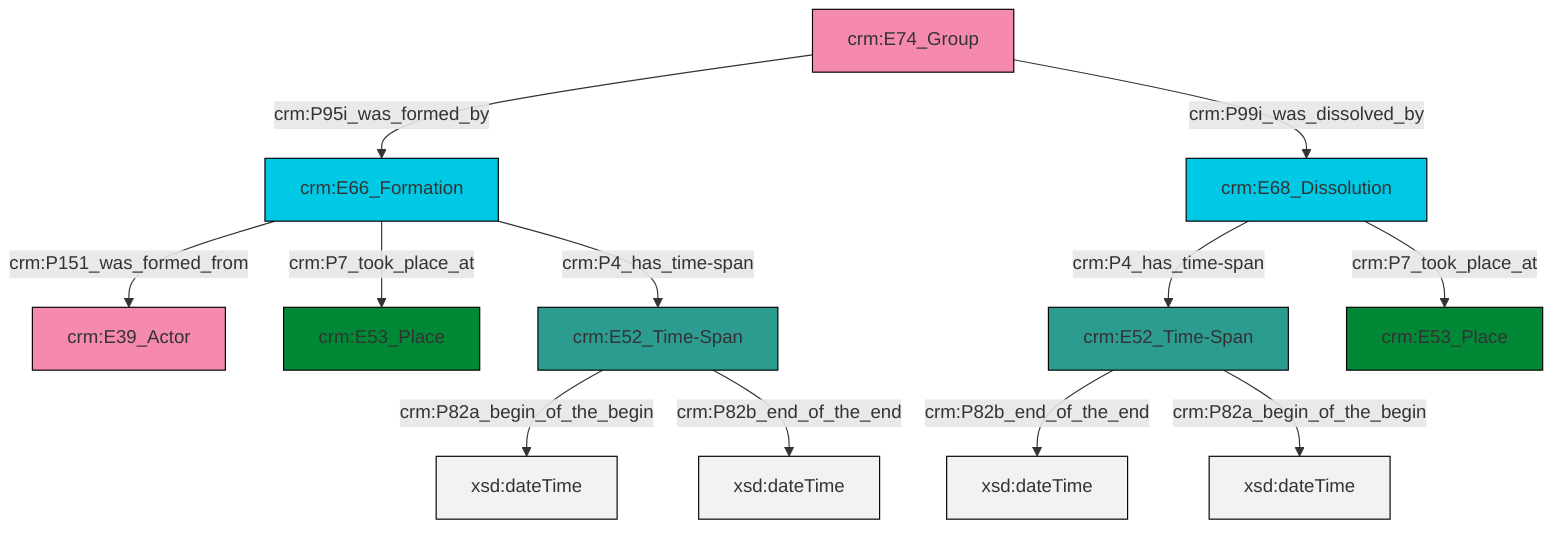 graph TD
classDef Literal fill:#f2f2f2,stroke:#000000;
classDef CRM_Entity fill:#FFFFFF,stroke:#000000;
classDef Temporal_Entity fill:#00C9E6, stroke:#000000;
classDef Type fill:#E18312, stroke:#000000;
classDef Time-Span fill:#2C9C91, stroke:#000000;
classDef Appellation fill:#FFEB7F, stroke:#000000;
classDef Place fill:#008836, stroke:#000000;
classDef Persistent_Item fill:#B266B2, stroke:#000000;
classDef Conceptual_Object fill:#FFD700, stroke:#000000;
classDef Physical_Thing fill:#D2B48C, stroke:#000000;
classDef Actor fill:#f58aad, stroke:#000000;
classDef PC_Classes fill:#4ce600, stroke:#000000;
classDef Multi fill:#cccccc,stroke:#000000;

4["crm:E66_Formation"]:::Temporal_Entity -->|crm:P151_was_formed_from| 0["crm:E39_Actor"]:::Actor
5["crm:E52_Time-Span"]:::Time-Span -->|crm:P82b_end_of_the_end| 6[xsd:dateTime]:::Literal
4["crm:E66_Formation"]:::Temporal_Entity -->|crm:P7_took_place_at| 2["crm:E53_Place"]:::Place
4["crm:E66_Formation"]:::Temporal_Entity -->|crm:P4_has_time-span| 7["crm:E52_Time-Span"]:::Time-Span
7["crm:E52_Time-Span"]:::Time-Span -->|crm:P82a_begin_of_the_begin| 9[xsd:dateTime]:::Literal
10["crm:E74_Group"]:::Actor -->|crm:P95i_was_formed_by| 4["crm:E66_Formation"]:::Temporal_Entity
7["crm:E52_Time-Span"]:::Time-Span -->|crm:P82b_end_of_the_end| 14[xsd:dateTime]:::Literal
10["crm:E74_Group"]:::Actor -->|crm:P99i_was_dissolved_by| 16["crm:E68_Dissolution"]:::Temporal_Entity
5["crm:E52_Time-Span"]:::Time-Span -->|crm:P82a_begin_of_the_begin| 17[xsd:dateTime]:::Literal
16["crm:E68_Dissolution"]:::Temporal_Entity -->|crm:P4_has_time-span| 5["crm:E52_Time-Span"]:::Time-Span
16["crm:E68_Dissolution"]:::Temporal_Entity -->|crm:P7_took_place_at| 12["crm:E53_Place"]:::Place